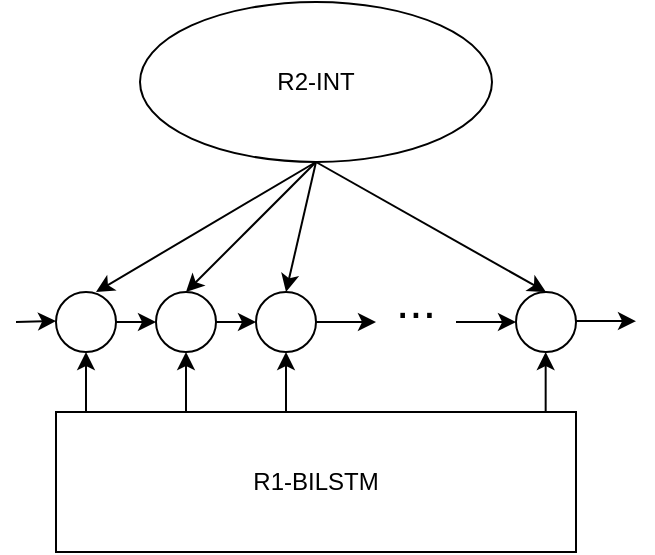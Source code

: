 <mxfile version="13.6.9" type="github">
  <diagram id="DdoQsM5gWPnd4OZK94Kb" name="Page-1">
    <mxGraphModel dx="648" dy="382" grid="1" gridSize="10" guides="1" tooltips="1" connect="1" arrows="1" fold="1" page="1" pageScale="1" pageWidth="827" pageHeight="1169" math="0" shadow="0">
      <root>
        <mxCell id="0" />
        <mxCell id="1" parent="0" />
        <mxCell id="znBHzXkmCNQ7pyG8SXvY-15" value="R1-BILSTM" style="rounded=0;whiteSpace=wrap;html=1;" vertex="1" parent="1">
          <mxGeometry x="350" y="710" width="260" height="70" as="geometry" />
        </mxCell>
        <mxCell id="znBHzXkmCNQ7pyG8SXvY-17" value="" style="ellipse;whiteSpace=wrap;html=1;aspect=fixed;" vertex="1" parent="1">
          <mxGeometry x="350" y="650" width="30" height="30" as="geometry" />
        </mxCell>
        <mxCell id="znBHzXkmCNQ7pyG8SXvY-19" value="" style="ellipse;whiteSpace=wrap;html=1;aspect=fixed;" vertex="1" parent="1">
          <mxGeometry x="450" y="650" width="30" height="30" as="geometry" />
        </mxCell>
        <mxCell id="znBHzXkmCNQ7pyG8SXvY-20" value="" style="ellipse;whiteSpace=wrap;html=1;aspect=fixed;" vertex="1" parent="1">
          <mxGeometry x="580" y="650" width="30" height="30" as="geometry" />
        </mxCell>
        <mxCell id="znBHzXkmCNQ7pyG8SXvY-22" value="R2-INT" style="ellipse;whiteSpace=wrap;html=1;" vertex="1" parent="1">
          <mxGeometry x="392" y="505" width="176" height="80" as="geometry" />
        </mxCell>
        <mxCell id="znBHzXkmCNQ7pyG8SXvY-23" value="" style="ellipse;whiteSpace=wrap;html=1;aspect=fixed;" vertex="1" parent="1">
          <mxGeometry x="400" y="650" width="30" height="30" as="geometry" />
        </mxCell>
        <mxCell id="znBHzXkmCNQ7pyG8SXvY-25" value="" style="endArrow=classic;html=1;" edge="1" parent="1">
          <mxGeometry width="50" height="50" relative="1" as="geometry">
            <mxPoint x="330" y="665" as="sourcePoint" />
            <mxPoint x="350" y="664.5" as="targetPoint" />
          </mxGeometry>
        </mxCell>
        <mxCell id="znBHzXkmCNQ7pyG8SXvY-26" value="" style="endArrow=classic;html=1;entryX=0;entryY=0.5;entryDx=0;entryDy=0;exitX=1;exitY=0.5;exitDx=0;exitDy=0;" edge="1" parent="1" source="znBHzXkmCNQ7pyG8SXvY-17" target="znBHzXkmCNQ7pyG8SXvY-23">
          <mxGeometry width="50" height="50" relative="1" as="geometry">
            <mxPoint x="330" y="674.5" as="sourcePoint" />
            <mxPoint x="360" y="674.5" as="targetPoint" />
          </mxGeometry>
        </mxCell>
        <mxCell id="znBHzXkmCNQ7pyG8SXvY-27" value="" style="endArrow=classic;html=1;entryX=0;entryY=0.5;entryDx=0;entryDy=0;" edge="1" parent="1" target="znBHzXkmCNQ7pyG8SXvY-19">
          <mxGeometry width="50" height="50" relative="1" as="geometry">
            <mxPoint x="430" y="665" as="sourcePoint" />
            <mxPoint x="444" y="666" as="targetPoint" />
          </mxGeometry>
        </mxCell>
        <mxCell id="znBHzXkmCNQ7pyG8SXvY-28" value="" style="endArrow=classic;html=1;entryX=0.5;entryY=1;entryDx=0;entryDy=0;" edge="1" parent="1" target="znBHzXkmCNQ7pyG8SXvY-17">
          <mxGeometry width="50" height="50" relative="1" as="geometry">
            <mxPoint x="365" y="710" as="sourcePoint" />
            <mxPoint x="440" y="520" as="targetPoint" />
          </mxGeometry>
        </mxCell>
        <mxCell id="znBHzXkmCNQ7pyG8SXvY-29" value="" style="endArrow=classic;html=1;entryX=0.5;entryY=1;entryDx=0;entryDy=0;exitX=0.25;exitY=0;exitDx=0;exitDy=0;" edge="1" parent="1" source="znBHzXkmCNQ7pyG8SXvY-15" target="znBHzXkmCNQ7pyG8SXvY-23">
          <mxGeometry width="50" height="50" relative="1" as="geometry">
            <mxPoint x="375" y="720" as="sourcePoint" />
            <mxPoint x="375" y="680" as="targetPoint" />
          </mxGeometry>
        </mxCell>
        <mxCell id="znBHzXkmCNQ7pyG8SXvY-30" value="" style="endArrow=classic;html=1;entryX=0.5;entryY=1;entryDx=0;entryDy=0;" edge="1" parent="1" target="znBHzXkmCNQ7pyG8SXvY-19">
          <mxGeometry width="50" height="50" relative="1" as="geometry">
            <mxPoint x="465" y="710" as="sourcePoint" />
            <mxPoint x="425" y="680" as="targetPoint" />
          </mxGeometry>
        </mxCell>
        <mxCell id="znBHzXkmCNQ7pyG8SXvY-32" value="&lt;font style=&quot;font-size: 24px&quot;&gt;...&lt;/font&gt;" style="text;html=1;strokeColor=none;fillColor=none;align=center;verticalAlign=middle;whiteSpace=wrap;rounded=0;" vertex="1" parent="1">
          <mxGeometry x="510" y="645" width="40" height="20" as="geometry" />
        </mxCell>
        <mxCell id="znBHzXkmCNQ7pyG8SXvY-34" value="" style="edgeStyle=none;rounded=0;orthogonalLoop=1;jettySize=auto;html=1;" edge="1" parent="1">
          <mxGeometry relative="1" as="geometry">
            <mxPoint x="550" y="665" as="sourcePoint" />
            <mxPoint x="580" y="665.048" as="targetPoint" />
          </mxGeometry>
        </mxCell>
        <mxCell id="znBHzXkmCNQ7pyG8SXvY-33" value="" style="edgeStyle=none;rounded=0;orthogonalLoop=1;jettySize=auto;html=1;entryX=0;entryY=1;entryDx=0;entryDy=0;" edge="1" parent="1" source="znBHzXkmCNQ7pyG8SXvY-19" target="znBHzXkmCNQ7pyG8SXvY-32">
          <mxGeometry relative="1" as="geometry" />
        </mxCell>
        <mxCell id="znBHzXkmCNQ7pyG8SXvY-37" value="" style="endArrow=classic;html=1;entryX=0.5;entryY=1;entryDx=0;entryDy=0;" edge="1" parent="1">
          <mxGeometry width="50" height="50" relative="1" as="geometry">
            <mxPoint x="594.83" y="710" as="sourcePoint" />
            <mxPoint x="594.83" y="680" as="targetPoint" />
          </mxGeometry>
        </mxCell>
        <mxCell id="znBHzXkmCNQ7pyG8SXvY-40" value="" style="endArrow=classic;html=1;exitX=0.5;exitY=1;exitDx=0;exitDy=0;entryX=0.667;entryY=0;entryDx=0;entryDy=0;entryPerimeter=0;" edge="1" parent="1" source="znBHzXkmCNQ7pyG8SXvY-22" target="znBHzXkmCNQ7pyG8SXvY-17">
          <mxGeometry width="50" height="50" relative="1" as="geometry">
            <mxPoint x="350" y="670" as="sourcePoint" />
            <mxPoint x="400" y="620" as="targetPoint" />
          </mxGeometry>
        </mxCell>
        <mxCell id="znBHzXkmCNQ7pyG8SXvY-41" value="" style="endArrow=classic;html=1;entryX=0.5;entryY=0;entryDx=0;entryDy=0;exitX=0.5;exitY=1;exitDx=0;exitDy=0;" edge="1" parent="1" source="znBHzXkmCNQ7pyG8SXvY-22" target="znBHzXkmCNQ7pyG8SXvY-23">
          <mxGeometry width="50" height="50" relative="1" as="geometry">
            <mxPoint x="480" y="590" as="sourcePoint" />
            <mxPoint x="380.01" y="660" as="targetPoint" />
          </mxGeometry>
        </mxCell>
        <mxCell id="znBHzXkmCNQ7pyG8SXvY-42" value="" style="endArrow=classic;html=1;exitX=0.5;exitY=1;exitDx=0;exitDy=0;entryX=0.5;entryY=0;entryDx=0;entryDy=0;" edge="1" parent="1" source="znBHzXkmCNQ7pyG8SXvY-22" target="znBHzXkmCNQ7pyG8SXvY-19">
          <mxGeometry width="50" height="50" relative="1" as="geometry">
            <mxPoint x="480" y="590" as="sourcePoint" />
            <mxPoint x="460" y="649" as="targetPoint" />
          </mxGeometry>
        </mxCell>
        <mxCell id="znBHzXkmCNQ7pyG8SXvY-43" value="" style="endArrow=classic;html=1;exitX=0.5;exitY=1;exitDx=0;exitDy=0;entryX=0.5;entryY=0;entryDx=0;entryDy=0;" edge="1" parent="1" source="znBHzXkmCNQ7pyG8SXvY-22" target="znBHzXkmCNQ7pyG8SXvY-20">
          <mxGeometry width="50" height="50" relative="1" as="geometry">
            <mxPoint x="490" y="595" as="sourcePoint" />
            <mxPoint x="475" y="660" as="targetPoint" />
          </mxGeometry>
        </mxCell>
        <mxCell id="znBHzXkmCNQ7pyG8SXvY-44" value="" style="edgeStyle=none;rounded=0;orthogonalLoop=1;jettySize=auto;html=1;" edge="1" parent="1">
          <mxGeometry relative="1" as="geometry">
            <mxPoint x="610" y="664.52" as="sourcePoint" />
            <mxPoint x="640" y="664.568" as="targetPoint" />
          </mxGeometry>
        </mxCell>
      </root>
    </mxGraphModel>
  </diagram>
</mxfile>
